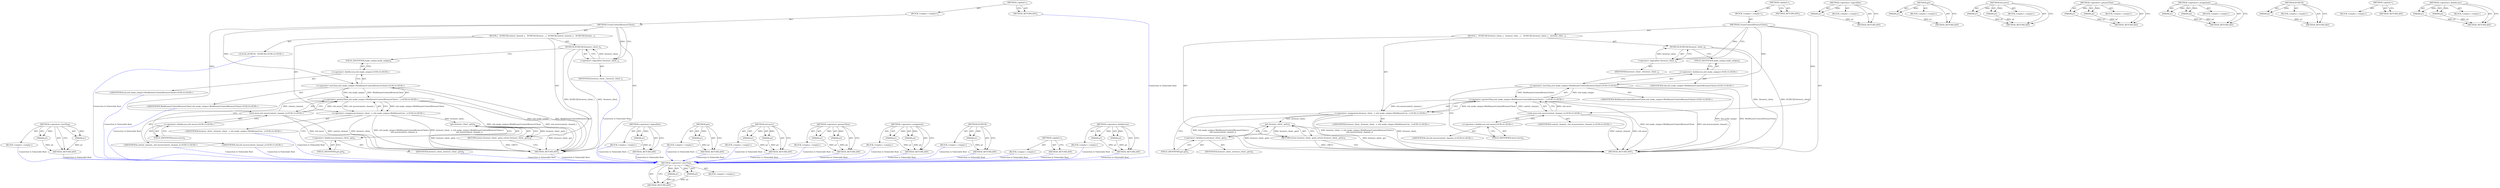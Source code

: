 digraph "&lt;operator&gt;.fieldAccess" {
vulnerable_64 [label=<(METHOD,&lt;operator&gt;.lessThan)>];
vulnerable_65 [label=<(PARAM,p1)>];
vulnerable_66 [label=<(PARAM,p2)>];
vulnerable_67 [label=<(BLOCK,&lt;empty&gt;,&lt;empty&gt;)>];
vulnerable_68 [label=<(METHOD_RETURN,ANY)>];
vulnerable_6 [label=<(METHOD,&lt;global&gt;)<SUB>1</SUB>>];
vulnerable_7 [label=<(BLOCK,&lt;empty&gt;,&lt;empty&gt;)<SUB>1</SUB>>];
vulnerable_8 [label=<(METHOD,CreateContentBrowserClient)<SUB>1</SUB>>];
vulnerable_9 [label=<(BLOCK,{
   DCHECK(!browser_client_);
   browser_clien...,{
   DCHECK(!browser_client_);
   browser_clien...)<SUB>1</SUB>>];
vulnerable_10 [label=<(DCHECK,DCHECK(!browser_client_))<SUB>2</SUB>>];
vulnerable_11 [label=<(&lt;operator&gt;.logicalNot,!browser_client_)<SUB>2</SUB>>];
vulnerable_12 [label=<(IDENTIFIER,browser_client_,!browser_client_)<SUB>2</SUB>>];
vulnerable_13 [label="<(&lt;operator&gt;.assignment,browser_client_ = std::make_unique&lt;WebRunnerCon...)<SUB>3</SUB>>"];
vulnerable_14 [label="<(IDENTIFIER,browser_client_,browser_client_ = std::make_unique&lt;WebRunnerCon...)<SUB>3</SUB>>"];
vulnerable_15 [label="<(&lt;operator&gt;.greaterThan,std::make_unique&lt;WebRunnerContentBrowserClient&gt;...)<SUB>3</SUB>>"];
vulnerable_16 [label="<(&lt;operator&gt;.lessThan,std::make_unique&lt;WebRunnerContentBrowserClient)<SUB>3</SUB>>"];
vulnerable_17 [label="<(&lt;operator&gt;.fieldAccess,std::make_unique)<SUB>3</SUB>>"];
vulnerable_18 [label="<(IDENTIFIER,std,std::make_unique&lt;WebRunnerContentBrowserClient)<SUB>3</SUB>>"];
vulnerable_19 [label=<(FIELD_IDENTIFIER,make_unique,make_unique)<SUB>3</SUB>>];
vulnerable_20 [label="<(IDENTIFIER,WebRunnerContentBrowserClient,std::make_unique&lt;WebRunnerContentBrowserClient)<SUB>3</SUB>>"];
vulnerable_21 [label="<(std.move,std::move(context_channel_))<SUB>4</SUB>>"];
vulnerable_22 [label="<(&lt;operator&gt;.fieldAccess,std::move)<SUB>4</SUB>>"];
vulnerable_23 [label="<(IDENTIFIER,std,std::move(context_channel_))<SUB>4</SUB>>"];
vulnerable_24 [label=<(FIELD_IDENTIFIER,move,move)<SUB>4</SUB>>];
vulnerable_25 [label="<(IDENTIFIER,context_channel_,std::move(context_channel_))<SUB>4</SUB>>"];
vulnerable_26 [label=<(RETURN,return browser_client_.get();,return browser_client_.get();)<SUB>5</SUB>>];
vulnerable_27 [label=<(get,browser_client_.get())<SUB>5</SUB>>];
vulnerable_28 [label=<(&lt;operator&gt;.fieldAccess,browser_client_.get)<SUB>5</SUB>>];
vulnerable_29 [label=<(IDENTIFIER,browser_client_,browser_client_.get())<SUB>5</SUB>>];
vulnerable_30 [label=<(FIELD_IDENTIFIER,get,get)<SUB>5</SUB>>];
vulnerable_31 [label=<(METHOD_RETURN,ANY)<SUB>1</SUB>>];
vulnerable_33 [label=<(METHOD_RETURN,ANY)<SUB>1</SUB>>];
vulnerable_50 [label=<(METHOD,&lt;operator&gt;.logicalNot)>];
vulnerable_51 [label=<(PARAM,p1)>];
vulnerable_52 [label=<(BLOCK,&lt;empty&gt;,&lt;empty&gt;)>];
vulnerable_53 [label=<(METHOD_RETURN,ANY)>];
vulnerable_79 [label=<(METHOD,get)>];
vulnerable_80 [label=<(PARAM,p1)>];
vulnerable_81 [label=<(BLOCK,&lt;empty&gt;,&lt;empty&gt;)>];
vulnerable_82 [label=<(METHOD_RETURN,ANY)>];
vulnerable_74 [label=<(METHOD,std.move)>];
vulnerable_75 [label=<(PARAM,p1)>];
vulnerable_76 [label=<(PARAM,p2)>];
vulnerable_77 [label=<(BLOCK,&lt;empty&gt;,&lt;empty&gt;)>];
vulnerable_78 [label=<(METHOD_RETURN,ANY)>];
vulnerable_59 [label=<(METHOD,&lt;operator&gt;.greaterThan)>];
vulnerable_60 [label=<(PARAM,p1)>];
vulnerable_61 [label=<(PARAM,p2)>];
vulnerable_62 [label=<(BLOCK,&lt;empty&gt;,&lt;empty&gt;)>];
vulnerable_63 [label=<(METHOD_RETURN,ANY)>];
vulnerable_54 [label=<(METHOD,&lt;operator&gt;.assignment)>];
vulnerable_55 [label=<(PARAM,p1)>];
vulnerable_56 [label=<(PARAM,p2)>];
vulnerable_57 [label=<(BLOCK,&lt;empty&gt;,&lt;empty&gt;)>];
vulnerable_58 [label=<(METHOD_RETURN,ANY)>];
vulnerable_46 [label=<(METHOD,DCHECK)>];
vulnerable_47 [label=<(PARAM,p1)>];
vulnerable_48 [label=<(BLOCK,&lt;empty&gt;,&lt;empty&gt;)>];
vulnerable_49 [label=<(METHOD_RETURN,ANY)>];
vulnerable_40 [label=<(METHOD,&lt;global&gt;)<SUB>1</SUB>>];
vulnerable_41 [label=<(BLOCK,&lt;empty&gt;,&lt;empty&gt;)>];
vulnerable_42 [label=<(METHOD_RETURN,ANY)>];
vulnerable_69 [label=<(METHOD,&lt;operator&gt;.fieldAccess)>];
vulnerable_70 [label=<(PARAM,p1)>];
vulnerable_71 [label=<(PARAM,p2)>];
vulnerable_72 [label=<(BLOCK,&lt;empty&gt;,&lt;empty&gt;)>];
vulnerable_73 [label=<(METHOD_RETURN,ANY)>];
fixed_67 [label=<(METHOD,&lt;operator&gt;.lessThan)>];
fixed_68 [label=<(PARAM,p1)>];
fixed_69 [label=<(PARAM,p2)>];
fixed_70 [label=<(BLOCK,&lt;empty&gt;,&lt;empty&gt;)>];
fixed_71 [label=<(METHOD_RETURN,ANY)>];
fixed_6 [label=<(METHOD,&lt;global&gt;)<SUB>1</SUB>>];
fixed_7 [label=<(BLOCK,&lt;empty&gt;,&lt;empty&gt;)<SUB>1</SUB>>];
fixed_8 [label=<(METHOD,CreateContentBrowserClient)<SUB>1</SUB>>];
fixed_9 [label=<(BLOCK,{
  DCHECK(context_channel_);
   DCHECK(!browse...,{
  DCHECK(context_channel_);
   DCHECK(!browse...)<SUB>1</SUB>>];
fixed_10 [label="<(LOCAL,DCHECK : DCHECK)<SUB>2</SUB>>"];
fixed_11 [label=<(DCHECK,DCHECK(!browser_client_))<SUB>3</SUB>>];
fixed_12 [label=<(&lt;operator&gt;.logicalNot,!browser_client_)<SUB>3</SUB>>];
fixed_13 [label=<(IDENTIFIER,browser_client_,!browser_client_)<SUB>3</SUB>>];
fixed_14 [label="<(&lt;operator&gt;.assignment,browser_client_ = std::make_unique&lt;WebRunnerCon...)<SUB>4</SUB>>"];
fixed_15 [label="<(IDENTIFIER,browser_client_,browser_client_ = std::make_unique&lt;WebRunnerCon...)<SUB>4</SUB>>"];
fixed_16 [label="<(&lt;operator&gt;.greaterThan,std::make_unique&lt;WebRunnerContentBrowserClient&gt;...)<SUB>4</SUB>>"];
fixed_17 [label="<(&lt;operator&gt;.lessThan,std::make_unique&lt;WebRunnerContentBrowserClient)<SUB>4</SUB>>"];
fixed_18 [label="<(&lt;operator&gt;.fieldAccess,std::make_unique)<SUB>4</SUB>>"];
fixed_19 [label="<(IDENTIFIER,std,std::make_unique&lt;WebRunnerContentBrowserClient)<SUB>4</SUB>>"];
fixed_20 [label=<(FIELD_IDENTIFIER,make_unique,make_unique)<SUB>4</SUB>>];
fixed_21 [label="<(IDENTIFIER,WebRunnerContentBrowserClient,std::make_unique&lt;WebRunnerContentBrowserClient)<SUB>4</SUB>>"];
fixed_22 [label="<(std.move,std::move(context_channel_))<SUB>5</SUB>>"];
fixed_23 [label="<(&lt;operator&gt;.fieldAccess,std::move)<SUB>5</SUB>>"];
fixed_24 [label="<(IDENTIFIER,std,std::move(context_channel_))<SUB>5</SUB>>"];
fixed_25 [label=<(FIELD_IDENTIFIER,move,move)<SUB>5</SUB>>];
fixed_26 [label="<(IDENTIFIER,context_channel_,std::move(context_channel_))<SUB>5</SUB>>"];
fixed_27 [label=<(RETURN,return browser_client_.get();,return browser_client_.get();)<SUB>6</SUB>>];
fixed_28 [label=<(get,browser_client_.get())<SUB>6</SUB>>];
fixed_29 [label=<(&lt;operator&gt;.fieldAccess,browser_client_.get)<SUB>6</SUB>>];
fixed_30 [label=<(IDENTIFIER,browser_client_,browser_client_.get())<SUB>6</SUB>>];
fixed_31 [label=<(FIELD_IDENTIFIER,get,get)<SUB>6</SUB>>];
fixed_32 [label=<(METHOD_RETURN,ANY)<SUB>1</SUB>>];
fixed_34 [label=<(METHOD_RETURN,ANY)<SUB>1</SUB>>];
fixed_53 [label=<(METHOD,&lt;operator&gt;.logicalNot)>];
fixed_54 [label=<(PARAM,p1)>];
fixed_55 [label=<(BLOCK,&lt;empty&gt;,&lt;empty&gt;)>];
fixed_56 [label=<(METHOD_RETURN,ANY)>];
fixed_82 [label=<(METHOD,get)>];
fixed_83 [label=<(PARAM,p1)>];
fixed_84 [label=<(BLOCK,&lt;empty&gt;,&lt;empty&gt;)>];
fixed_85 [label=<(METHOD_RETURN,ANY)>];
fixed_77 [label=<(METHOD,std.move)>];
fixed_78 [label=<(PARAM,p1)>];
fixed_79 [label=<(PARAM,p2)>];
fixed_80 [label=<(BLOCK,&lt;empty&gt;,&lt;empty&gt;)>];
fixed_81 [label=<(METHOD_RETURN,ANY)>];
fixed_62 [label=<(METHOD,&lt;operator&gt;.greaterThan)>];
fixed_63 [label=<(PARAM,p1)>];
fixed_64 [label=<(PARAM,p2)>];
fixed_65 [label=<(BLOCK,&lt;empty&gt;,&lt;empty&gt;)>];
fixed_66 [label=<(METHOD_RETURN,ANY)>];
fixed_57 [label=<(METHOD,&lt;operator&gt;.assignment)>];
fixed_58 [label=<(PARAM,p1)>];
fixed_59 [label=<(PARAM,p2)>];
fixed_60 [label=<(BLOCK,&lt;empty&gt;,&lt;empty&gt;)>];
fixed_61 [label=<(METHOD_RETURN,ANY)>];
fixed_49 [label=<(METHOD,DCHECK)>];
fixed_50 [label=<(PARAM,p1)>];
fixed_51 [label=<(BLOCK,&lt;empty&gt;,&lt;empty&gt;)>];
fixed_52 [label=<(METHOD_RETURN,ANY)>];
fixed_43 [label=<(METHOD,&lt;global&gt;)<SUB>1</SUB>>];
fixed_44 [label=<(BLOCK,&lt;empty&gt;,&lt;empty&gt;)>];
fixed_45 [label=<(METHOD_RETURN,ANY)>];
fixed_72 [label=<(METHOD,&lt;operator&gt;.fieldAccess)>];
fixed_73 [label=<(PARAM,p1)>];
fixed_74 [label=<(PARAM,p2)>];
fixed_75 [label=<(BLOCK,&lt;empty&gt;,&lt;empty&gt;)>];
fixed_76 [label=<(METHOD_RETURN,ANY)>];
vulnerable_64 -> vulnerable_65  [key=0, label="AST: "];
vulnerable_64 -> vulnerable_65  [key=1, label="DDG: "];
vulnerable_64 -> vulnerable_67  [key=0, label="AST: "];
vulnerable_64 -> vulnerable_66  [key=0, label="AST: "];
vulnerable_64 -> vulnerable_66  [key=1, label="DDG: "];
vulnerable_64 -> vulnerable_68  [key=0, label="AST: "];
vulnerable_64 -> vulnerable_68  [key=1, label="CFG: "];
vulnerable_65 -> vulnerable_68  [key=0, label="DDG: p1"];
vulnerable_66 -> vulnerable_68  [key=0, label="DDG: p2"];
vulnerable_6 -> vulnerable_7  [key=0, label="AST: "];
vulnerable_6 -> vulnerable_33  [key=0, label="AST: "];
vulnerable_6 -> vulnerable_33  [key=1, label="CFG: "];
vulnerable_7 -> vulnerable_8  [key=0, label="AST: "];
vulnerable_8 -> vulnerable_9  [key=0, label="AST: "];
vulnerable_8 -> vulnerable_31  [key=0, label="AST: "];
vulnerable_8 -> vulnerable_11  [key=0, label="CFG: "];
vulnerable_8 -> vulnerable_11  [key=1, label="DDG: "];
vulnerable_8 -> vulnerable_16  [key=0, label="DDG: "];
vulnerable_8 -> vulnerable_21  [key=0, label="DDG: "];
vulnerable_9 -> vulnerable_10  [key=0, label="AST: "];
vulnerable_9 -> vulnerable_13  [key=0, label="AST: "];
vulnerable_9 -> vulnerable_26  [key=0, label="AST: "];
vulnerable_10 -> vulnerable_11  [key=0, label="AST: "];
vulnerable_10 -> vulnerable_19  [key=0, label="CFG: "];
vulnerable_10 -> vulnerable_31  [key=0, label="DDG: !browser_client_"];
vulnerable_10 -> vulnerable_31  [key=1, label="DDG: DCHECK(!browser_client_)"];
vulnerable_11 -> vulnerable_12  [key=0, label="AST: "];
vulnerable_11 -> vulnerable_10  [key=0, label="CFG: "];
vulnerable_11 -> vulnerable_10  [key=1, label="DDG: browser_client_"];
vulnerable_13 -> vulnerable_14  [key=0, label="AST: "];
vulnerable_13 -> vulnerable_15  [key=0, label="AST: "];
vulnerable_13 -> vulnerable_30  [key=0, label="CFG: "];
vulnerable_13 -> vulnerable_31  [key=0, label="DDG: browser_client_"];
vulnerable_13 -> vulnerable_31  [key=1, label="DDG: std::make_unique&lt;WebRunnerContentBrowserClient&gt;(
       std::move(context_channel_))"];
vulnerable_13 -> vulnerable_31  [key=2, label="DDG: browser_client_ = std::make_unique&lt;WebRunnerContentBrowserClient&gt;(
       std::move(context_channel_))"];
vulnerable_13 -> vulnerable_27  [key=0, label="DDG: browser_client_"];
vulnerable_15 -> vulnerable_16  [key=0, label="AST: "];
vulnerable_15 -> vulnerable_21  [key=0, label="AST: "];
vulnerable_15 -> vulnerable_13  [key=0, label="CFG: "];
vulnerable_15 -> vulnerable_13  [key=1, label="DDG: std::make_unique&lt;WebRunnerContentBrowserClient"];
vulnerable_15 -> vulnerable_13  [key=2, label="DDG: std::move(context_channel_)"];
vulnerable_15 -> vulnerable_31  [key=0, label="DDG: std::make_unique&lt;WebRunnerContentBrowserClient"];
vulnerable_15 -> vulnerable_31  [key=1, label="DDG: std::move(context_channel_)"];
vulnerable_16 -> vulnerable_17  [key=0, label="AST: "];
vulnerable_16 -> vulnerable_20  [key=0, label="AST: "];
vulnerable_16 -> vulnerable_24  [key=0, label="CFG: "];
vulnerable_16 -> vulnerable_31  [key=0, label="DDG: std::make_unique"];
vulnerable_16 -> vulnerable_31  [key=1, label="DDG: WebRunnerContentBrowserClient"];
vulnerable_16 -> vulnerable_15  [key=0, label="DDG: std::make_unique"];
vulnerable_16 -> vulnerable_15  [key=1, label="DDG: WebRunnerContentBrowserClient"];
vulnerable_17 -> vulnerable_18  [key=0, label="AST: "];
vulnerable_17 -> vulnerable_19  [key=0, label="AST: "];
vulnerable_17 -> vulnerable_16  [key=0, label="CFG: "];
vulnerable_19 -> vulnerable_17  [key=0, label="CFG: "];
vulnerable_21 -> vulnerable_22  [key=0, label="AST: "];
vulnerable_21 -> vulnerable_25  [key=0, label="AST: "];
vulnerable_21 -> vulnerable_15  [key=0, label="CFG: "];
vulnerable_21 -> vulnerable_15  [key=1, label="DDG: std::move"];
vulnerable_21 -> vulnerable_15  [key=2, label="DDG: context_channel_"];
vulnerable_21 -> vulnerable_31  [key=0, label="DDG: std::move"];
vulnerable_21 -> vulnerable_31  [key=1, label="DDG: context_channel_"];
vulnerable_22 -> vulnerable_23  [key=0, label="AST: "];
vulnerable_22 -> vulnerable_24  [key=0, label="AST: "];
vulnerable_22 -> vulnerable_21  [key=0, label="CFG: "];
vulnerable_24 -> vulnerable_22  [key=0, label="CFG: "];
vulnerable_26 -> vulnerable_27  [key=0, label="AST: "];
vulnerable_26 -> vulnerable_31  [key=0, label="CFG: "];
vulnerable_26 -> vulnerable_31  [key=1, label="DDG: &lt;RET&gt;"];
vulnerable_27 -> vulnerable_28  [key=0, label="AST: "];
vulnerable_27 -> vulnerable_26  [key=0, label="CFG: "];
vulnerable_27 -> vulnerable_26  [key=1, label="DDG: browser_client_.get()"];
vulnerable_27 -> vulnerable_31  [key=0, label="DDG: browser_client_.get"];
vulnerable_27 -> vulnerable_31  [key=1, label="DDG: browser_client_.get()"];
vulnerable_28 -> vulnerable_29  [key=0, label="AST: "];
vulnerable_28 -> vulnerable_30  [key=0, label="AST: "];
vulnerable_28 -> vulnerable_27  [key=0, label="CFG: "];
vulnerable_30 -> vulnerable_28  [key=0, label="CFG: "];
vulnerable_50 -> vulnerable_51  [key=0, label="AST: "];
vulnerable_50 -> vulnerable_51  [key=1, label="DDG: "];
vulnerable_50 -> vulnerable_52  [key=0, label="AST: "];
vulnerable_50 -> vulnerable_53  [key=0, label="AST: "];
vulnerable_50 -> vulnerable_53  [key=1, label="CFG: "];
vulnerable_51 -> vulnerable_53  [key=0, label="DDG: p1"];
vulnerable_79 -> vulnerable_80  [key=0, label="AST: "];
vulnerable_79 -> vulnerable_80  [key=1, label="DDG: "];
vulnerable_79 -> vulnerable_81  [key=0, label="AST: "];
vulnerable_79 -> vulnerable_82  [key=0, label="AST: "];
vulnerable_79 -> vulnerable_82  [key=1, label="CFG: "];
vulnerable_80 -> vulnerable_82  [key=0, label="DDG: p1"];
vulnerable_74 -> vulnerable_75  [key=0, label="AST: "];
vulnerable_74 -> vulnerable_75  [key=1, label="DDG: "];
vulnerable_74 -> vulnerable_77  [key=0, label="AST: "];
vulnerable_74 -> vulnerable_76  [key=0, label="AST: "];
vulnerable_74 -> vulnerable_76  [key=1, label="DDG: "];
vulnerable_74 -> vulnerable_78  [key=0, label="AST: "];
vulnerable_74 -> vulnerable_78  [key=1, label="CFG: "];
vulnerable_75 -> vulnerable_78  [key=0, label="DDG: p1"];
vulnerable_76 -> vulnerable_78  [key=0, label="DDG: p2"];
vulnerable_59 -> vulnerable_60  [key=0, label="AST: "];
vulnerable_59 -> vulnerable_60  [key=1, label="DDG: "];
vulnerable_59 -> vulnerable_62  [key=0, label="AST: "];
vulnerable_59 -> vulnerable_61  [key=0, label="AST: "];
vulnerable_59 -> vulnerable_61  [key=1, label="DDG: "];
vulnerable_59 -> vulnerable_63  [key=0, label="AST: "];
vulnerable_59 -> vulnerable_63  [key=1, label="CFG: "];
vulnerable_60 -> vulnerable_63  [key=0, label="DDG: p1"];
vulnerable_61 -> vulnerable_63  [key=0, label="DDG: p2"];
vulnerable_54 -> vulnerable_55  [key=0, label="AST: "];
vulnerable_54 -> vulnerable_55  [key=1, label="DDG: "];
vulnerable_54 -> vulnerable_57  [key=0, label="AST: "];
vulnerable_54 -> vulnerable_56  [key=0, label="AST: "];
vulnerable_54 -> vulnerable_56  [key=1, label="DDG: "];
vulnerable_54 -> vulnerable_58  [key=0, label="AST: "];
vulnerable_54 -> vulnerable_58  [key=1, label="CFG: "];
vulnerable_55 -> vulnerable_58  [key=0, label="DDG: p1"];
vulnerable_56 -> vulnerable_58  [key=0, label="DDG: p2"];
vulnerable_46 -> vulnerable_47  [key=0, label="AST: "];
vulnerable_46 -> vulnerable_47  [key=1, label="DDG: "];
vulnerable_46 -> vulnerable_48  [key=0, label="AST: "];
vulnerable_46 -> vulnerable_49  [key=0, label="AST: "];
vulnerable_46 -> vulnerable_49  [key=1, label="CFG: "];
vulnerable_47 -> vulnerable_49  [key=0, label="DDG: p1"];
vulnerable_40 -> vulnerable_41  [key=0, label="AST: "];
vulnerable_40 -> vulnerable_42  [key=0, label="AST: "];
vulnerable_40 -> vulnerable_42  [key=1, label="CFG: "];
vulnerable_69 -> vulnerable_70  [key=0, label="AST: "];
vulnerable_69 -> vulnerable_70  [key=1, label="DDG: "];
vulnerable_69 -> vulnerable_72  [key=0, label="AST: "];
vulnerable_69 -> vulnerable_71  [key=0, label="AST: "];
vulnerable_69 -> vulnerable_71  [key=1, label="DDG: "];
vulnerable_69 -> vulnerable_73  [key=0, label="AST: "];
vulnerable_69 -> vulnerable_73  [key=1, label="CFG: "];
vulnerable_70 -> vulnerable_73  [key=0, label="DDG: p1"];
vulnerable_71 -> vulnerable_73  [key=0, label="DDG: p2"];
fixed_67 -> fixed_68  [key=0, label="AST: "];
fixed_67 -> fixed_68  [key=1, label="DDG: "];
fixed_67 -> fixed_70  [key=0, label="AST: "];
fixed_67 -> fixed_69  [key=0, label="AST: "];
fixed_67 -> fixed_69  [key=1, label="DDG: "];
fixed_67 -> fixed_71  [key=0, label="AST: "];
fixed_67 -> fixed_71  [key=1, label="CFG: "];
fixed_68 -> fixed_71  [key=0, label="DDG: p1"];
fixed_69 -> fixed_71  [key=0, label="DDG: p2"];
fixed_70 -> vulnerable_64  [color=blue, key=0, label="Connection to Vulnerable Root", penwidth="2.0", style=dashed];
fixed_71 -> vulnerable_64  [color=blue, key=0, label="Connection to Vulnerable Root", penwidth="2.0", style=dashed];
fixed_6 -> fixed_7  [key=0, label="AST: "];
fixed_6 -> fixed_34  [key=0, label="AST: "];
fixed_6 -> fixed_34  [key=1, label="CFG: "];
fixed_7 -> fixed_8  [key=0, label="AST: "];
fixed_8 -> fixed_9  [key=0, label="AST: "];
fixed_8 -> fixed_32  [key=0, label="AST: "];
fixed_8 -> fixed_12  [key=0, label="CFG: "];
fixed_8 -> fixed_12  [key=1, label="DDG: "];
fixed_8 -> fixed_17  [key=0, label="DDG: "];
fixed_8 -> fixed_22  [key=0, label="DDG: "];
fixed_9 -> fixed_10  [key=0, label="AST: "];
fixed_9 -> fixed_11  [key=0, label="AST: "];
fixed_9 -> fixed_14  [key=0, label="AST: "];
fixed_9 -> fixed_27  [key=0, label="AST: "];
fixed_10 -> vulnerable_64  [color=blue, key=0, label="Connection to Vulnerable Root", penwidth="2.0", style=dashed];
fixed_11 -> fixed_12  [key=0, label="AST: "];
fixed_11 -> fixed_20  [key=0, label="CFG: "];
fixed_11 -> fixed_32  [key=0, label="DDG: !browser_client_"];
fixed_11 -> fixed_32  [key=1, label="DDG: DCHECK(!browser_client_)"];
fixed_12 -> fixed_13  [key=0, label="AST: "];
fixed_12 -> fixed_11  [key=0, label="CFG: "];
fixed_12 -> fixed_11  [key=1, label="DDG: browser_client_"];
fixed_13 -> vulnerable_64  [color=blue, key=0, label="Connection to Vulnerable Root", penwidth="2.0", style=dashed];
fixed_14 -> fixed_15  [key=0, label="AST: "];
fixed_14 -> fixed_16  [key=0, label="AST: "];
fixed_14 -> fixed_31  [key=0, label="CFG: "];
fixed_14 -> fixed_32  [key=0, label="DDG: browser_client_"];
fixed_14 -> fixed_32  [key=1, label="DDG: std::make_unique&lt;WebRunnerContentBrowserClient&gt;(
       std::move(context_channel_))"];
fixed_14 -> fixed_32  [key=2, label="DDG: browser_client_ = std::make_unique&lt;WebRunnerContentBrowserClient&gt;(
       std::move(context_channel_))"];
fixed_14 -> fixed_28  [key=0, label="DDG: browser_client_"];
fixed_15 -> vulnerable_64  [color=blue, key=0, label="Connection to Vulnerable Root", penwidth="2.0", style=dashed];
fixed_16 -> fixed_17  [key=0, label="AST: "];
fixed_16 -> fixed_22  [key=0, label="AST: "];
fixed_16 -> fixed_14  [key=0, label="CFG: "];
fixed_16 -> fixed_14  [key=1, label="DDG: std::make_unique&lt;WebRunnerContentBrowserClient"];
fixed_16 -> fixed_14  [key=2, label="DDG: std::move(context_channel_)"];
fixed_16 -> fixed_32  [key=0, label="DDG: std::make_unique&lt;WebRunnerContentBrowserClient"];
fixed_16 -> fixed_32  [key=1, label="DDG: std::move(context_channel_)"];
fixed_17 -> fixed_18  [key=0, label="AST: "];
fixed_17 -> fixed_21  [key=0, label="AST: "];
fixed_17 -> fixed_25  [key=0, label="CFG: "];
fixed_17 -> fixed_32  [key=0, label="DDG: std::make_unique"];
fixed_17 -> fixed_32  [key=1, label="DDG: WebRunnerContentBrowserClient"];
fixed_17 -> fixed_16  [key=0, label="DDG: std::make_unique"];
fixed_17 -> fixed_16  [key=1, label="DDG: WebRunnerContentBrowserClient"];
fixed_18 -> fixed_19  [key=0, label="AST: "];
fixed_18 -> fixed_20  [key=0, label="AST: "];
fixed_18 -> fixed_17  [key=0, label="CFG: "];
fixed_19 -> vulnerable_64  [color=blue, key=0, label="Connection to Vulnerable Root", penwidth="2.0", style=dashed];
fixed_20 -> fixed_18  [key=0, label="CFG: "];
fixed_21 -> vulnerable_64  [color=blue, key=0, label="Connection to Vulnerable Root", penwidth="2.0", style=dashed];
fixed_22 -> fixed_23  [key=0, label="AST: "];
fixed_22 -> fixed_26  [key=0, label="AST: "];
fixed_22 -> fixed_16  [key=0, label="CFG: "];
fixed_22 -> fixed_16  [key=1, label="DDG: std::move"];
fixed_22 -> fixed_16  [key=2, label="DDG: context_channel_"];
fixed_22 -> fixed_32  [key=0, label="DDG: std::move"];
fixed_22 -> fixed_32  [key=1, label="DDG: context_channel_"];
fixed_23 -> fixed_24  [key=0, label="AST: "];
fixed_23 -> fixed_25  [key=0, label="AST: "];
fixed_23 -> fixed_22  [key=0, label="CFG: "];
fixed_24 -> vulnerable_64  [color=blue, key=0, label="Connection to Vulnerable Root", penwidth="2.0", style=dashed];
fixed_25 -> fixed_23  [key=0, label="CFG: "];
fixed_26 -> vulnerable_64  [color=blue, key=0, label="Connection to Vulnerable Root", penwidth="2.0", style=dashed];
fixed_27 -> fixed_28  [key=0, label="AST: "];
fixed_27 -> fixed_32  [key=0, label="CFG: "];
fixed_27 -> fixed_32  [key=1, label="DDG: &lt;RET&gt;"];
fixed_28 -> fixed_29  [key=0, label="AST: "];
fixed_28 -> fixed_27  [key=0, label="CFG: "];
fixed_28 -> fixed_27  [key=1, label="DDG: browser_client_.get()"];
fixed_28 -> fixed_32  [key=0, label="DDG: browser_client_.get"];
fixed_28 -> fixed_32  [key=1, label="DDG: browser_client_.get()"];
fixed_29 -> fixed_30  [key=0, label="AST: "];
fixed_29 -> fixed_31  [key=0, label="AST: "];
fixed_29 -> fixed_28  [key=0, label="CFG: "];
fixed_30 -> vulnerable_64  [color=blue, key=0, label="Connection to Vulnerable Root", penwidth="2.0", style=dashed];
fixed_31 -> fixed_29  [key=0, label="CFG: "];
fixed_32 -> vulnerable_64  [color=blue, key=0, label="Connection to Vulnerable Root", penwidth="2.0", style=dashed];
fixed_34 -> vulnerable_64  [color=blue, key=0, label="Connection to Vulnerable Root", penwidth="2.0", style=dashed];
fixed_53 -> fixed_54  [key=0, label="AST: "];
fixed_53 -> fixed_54  [key=1, label="DDG: "];
fixed_53 -> fixed_55  [key=0, label="AST: "];
fixed_53 -> fixed_56  [key=0, label="AST: "];
fixed_53 -> fixed_56  [key=1, label="CFG: "];
fixed_54 -> fixed_56  [key=0, label="DDG: p1"];
fixed_55 -> vulnerable_64  [color=blue, key=0, label="Connection to Vulnerable Root", penwidth="2.0", style=dashed];
fixed_56 -> vulnerable_64  [color=blue, key=0, label="Connection to Vulnerable Root", penwidth="2.0", style=dashed];
fixed_82 -> fixed_83  [key=0, label="AST: "];
fixed_82 -> fixed_83  [key=1, label="DDG: "];
fixed_82 -> fixed_84  [key=0, label="AST: "];
fixed_82 -> fixed_85  [key=0, label="AST: "];
fixed_82 -> fixed_85  [key=1, label="CFG: "];
fixed_83 -> fixed_85  [key=0, label="DDG: p1"];
fixed_84 -> vulnerable_64  [color=blue, key=0, label="Connection to Vulnerable Root", penwidth="2.0", style=dashed];
fixed_85 -> vulnerable_64  [color=blue, key=0, label="Connection to Vulnerable Root", penwidth="2.0", style=dashed];
fixed_77 -> fixed_78  [key=0, label="AST: "];
fixed_77 -> fixed_78  [key=1, label="DDG: "];
fixed_77 -> fixed_80  [key=0, label="AST: "];
fixed_77 -> fixed_79  [key=0, label="AST: "];
fixed_77 -> fixed_79  [key=1, label="DDG: "];
fixed_77 -> fixed_81  [key=0, label="AST: "];
fixed_77 -> fixed_81  [key=1, label="CFG: "];
fixed_78 -> fixed_81  [key=0, label="DDG: p1"];
fixed_79 -> fixed_81  [key=0, label="DDG: p2"];
fixed_80 -> vulnerable_64  [color=blue, key=0, label="Connection to Vulnerable Root", penwidth="2.0", style=dashed];
fixed_81 -> vulnerable_64  [color=blue, key=0, label="Connection to Vulnerable Root", penwidth="2.0", style=dashed];
fixed_62 -> fixed_63  [key=0, label="AST: "];
fixed_62 -> fixed_63  [key=1, label="DDG: "];
fixed_62 -> fixed_65  [key=0, label="AST: "];
fixed_62 -> fixed_64  [key=0, label="AST: "];
fixed_62 -> fixed_64  [key=1, label="DDG: "];
fixed_62 -> fixed_66  [key=0, label="AST: "];
fixed_62 -> fixed_66  [key=1, label="CFG: "];
fixed_63 -> fixed_66  [key=0, label="DDG: p1"];
fixed_64 -> fixed_66  [key=0, label="DDG: p2"];
fixed_65 -> vulnerable_64  [color=blue, key=0, label="Connection to Vulnerable Root", penwidth="2.0", style=dashed];
fixed_66 -> vulnerable_64  [color=blue, key=0, label="Connection to Vulnerable Root", penwidth="2.0", style=dashed];
fixed_57 -> fixed_58  [key=0, label="AST: "];
fixed_57 -> fixed_58  [key=1, label="DDG: "];
fixed_57 -> fixed_60  [key=0, label="AST: "];
fixed_57 -> fixed_59  [key=0, label="AST: "];
fixed_57 -> fixed_59  [key=1, label="DDG: "];
fixed_57 -> fixed_61  [key=0, label="AST: "];
fixed_57 -> fixed_61  [key=1, label="CFG: "];
fixed_58 -> fixed_61  [key=0, label="DDG: p1"];
fixed_59 -> fixed_61  [key=0, label="DDG: p2"];
fixed_60 -> vulnerable_64  [color=blue, key=0, label="Connection to Vulnerable Root", penwidth="2.0", style=dashed];
fixed_61 -> vulnerable_64  [color=blue, key=0, label="Connection to Vulnerable Root", penwidth="2.0", style=dashed];
fixed_49 -> fixed_50  [key=0, label="AST: "];
fixed_49 -> fixed_50  [key=1, label="DDG: "];
fixed_49 -> fixed_51  [key=0, label="AST: "];
fixed_49 -> fixed_52  [key=0, label="AST: "];
fixed_49 -> fixed_52  [key=1, label="CFG: "];
fixed_50 -> fixed_52  [key=0, label="DDG: p1"];
fixed_51 -> vulnerable_64  [color=blue, key=0, label="Connection to Vulnerable Root", penwidth="2.0", style=dashed];
fixed_52 -> vulnerable_64  [color=blue, key=0, label="Connection to Vulnerable Root", penwidth="2.0", style=dashed];
fixed_43 -> fixed_44  [key=0, label="AST: "];
fixed_43 -> fixed_45  [key=0, label="AST: "];
fixed_43 -> fixed_45  [key=1, label="CFG: "];
fixed_44 -> vulnerable_64  [color=blue, key=0, label="Connection to Vulnerable Root", penwidth="2.0", style=dashed];
fixed_45 -> vulnerable_64  [color=blue, key=0, label="Connection to Vulnerable Root", penwidth="2.0", style=dashed];
fixed_72 -> fixed_73  [key=0, label="AST: "];
fixed_72 -> fixed_73  [key=1, label="DDG: "];
fixed_72 -> fixed_75  [key=0, label="AST: "];
fixed_72 -> fixed_74  [key=0, label="AST: "];
fixed_72 -> fixed_74  [key=1, label="DDG: "];
fixed_72 -> fixed_76  [key=0, label="AST: "];
fixed_72 -> fixed_76  [key=1, label="CFG: "];
fixed_73 -> fixed_76  [key=0, label="DDG: p1"];
fixed_74 -> fixed_76  [key=0, label="DDG: p2"];
fixed_75 -> vulnerable_64  [color=blue, key=0, label="Connection to Vulnerable Root", penwidth="2.0", style=dashed];
fixed_76 -> vulnerable_64  [color=blue, key=0, label="Connection to Vulnerable Root", penwidth="2.0", style=dashed];
}
